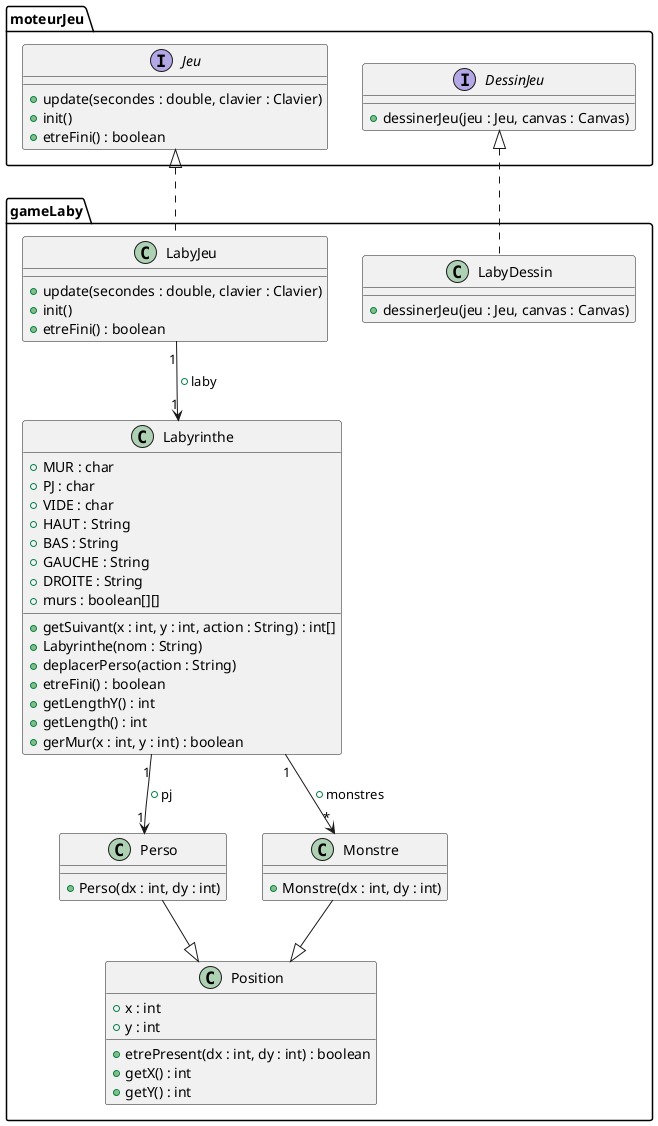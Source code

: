 @startuml
package moteurJeu {
interface Jeu{
+update(secondes : double, clavier : Clavier)
+init()
+etreFini() : boolean
}

interface DessinJeu{
+dessinerJeu(jeu : Jeu, canvas : Canvas)
}
}

package gameLaby {
class Labyrinthe{
+MUR : char
+PJ : char
+VIDE : char
+HAUT : String
+BAS : String
+GAUCHE : String
+DROITE : String
+murs : boolean[][]
+getSuivant(x : int, y : int, action : String) : int[]
+Labyrinthe(nom : String)
+deplacerPerso(action : String)
+etreFini() : boolean
+getLengthY() : int
+getLength() : int
+gerMur(x : int, y : int) : boolean
}

class Perso{
+Perso(dx : int, dy : int)
}


class LabyJeu{
+update(secondes : double, clavier : Clavier)
+init()
+etreFini() : boolean
}

class LabyDessin{
+dessinerJeu(jeu : Jeu, canvas : Canvas)
}

class Monstre{
+Monstre(dx : int, dy : int)
}

class Position{
+x : int
+y : int
+etrePresent(dx : int, dy : int) : boolean
+getX() : int
+getY() : int
}
}

Labyrinthe "1" --> "1" Perso : "+pj"
Labyrinthe "1" --> "*" Monstre : "+monstres"
Perso --|> Position
Monstre --|> Position
LabyJeu "1" --> "1" Labyrinthe : "+laby"
Jeu <|.. LabyJeu
DessinJeu <|.. LabyDessin
@enduml